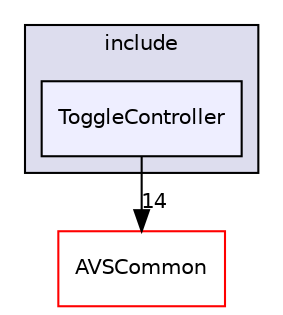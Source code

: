 digraph "/workplace/avs-device-sdk/CapabilityAgents/ToggleController/include/ToggleController" {
  compound=true
  node [ fontsize="10", fontname="Helvetica"];
  edge [ labelfontsize="10", labelfontname="Helvetica"];
  subgraph clusterdir_56d034411a5083916ae57b5fd40966e2 {
    graph [ bgcolor="#ddddee", pencolor="black", label="include" fontname="Helvetica", fontsize="10", URL="dir_56d034411a5083916ae57b5fd40966e2.html"]
  dir_a2980f91e432e3647d939194d8c99d18 [shape=box, label="ToggleController", style="filled", fillcolor="#eeeeff", pencolor="black", URL="dir_a2980f91e432e3647d939194d8c99d18.html"];
  }
  dir_13e65effb2bde530b17b3d5eefcd0266 [shape=box label="AVSCommon" fillcolor="white" style="filled" color="red" URL="dir_13e65effb2bde530b17b3d5eefcd0266.html"];
  dir_a2980f91e432e3647d939194d8c99d18->dir_13e65effb2bde530b17b3d5eefcd0266 [headlabel="14", labeldistance=1.5 headhref="dir_000432_000017.html"];
}
